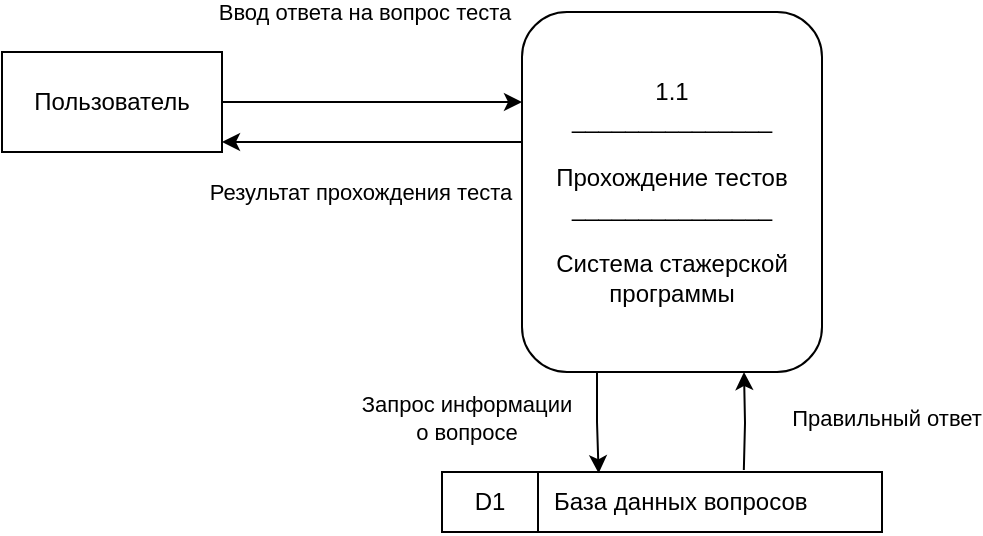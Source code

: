 <mxfile version="27.1.4">
  <diagram name="Page-1" id="929967ad-93f9-6ef4-fab6-5d389245f69c">
    <mxGraphModel dx="914" dy="820" grid="1" gridSize="10" guides="1" tooltips="1" connect="1" arrows="1" fold="1" page="1" pageScale="1.5" pageWidth="1169" pageHeight="826" background="none" math="0" shadow="0">
      <root>
        <mxCell id="0" style=";html=1;" />
        <mxCell id="1" style=";html=1;" parent="0" />
        <mxCell id="NDsEM3CqR2JJzmxSmEk8-18" style="edgeStyle=orthogonalEdgeStyle;rounded=0;orthogonalLoop=1;jettySize=auto;html=1;exitX=0.017;exitY=0.431;exitDx=0;exitDy=0;exitPerimeter=0;" parent="1" source="NDsEM3CqR2JJzmxSmEk8-2" target="NDsEM3CqR2JJzmxSmEk8-3" edge="1">
          <mxGeometry relative="1" as="geometry">
            <mxPoint x="590" y="419" as="sourcePoint" />
            <mxPoint x="460" y="404.5" as="targetPoint" />
            <Array as="points">
              <mxPoint x="602" y="405" />
            </Array>
          </mxGeometry>
        </mxCell>
        <mxCell id="NDsEM3CqR2JJzmxSmEk8-19" value="Результат прохождения теста" style="edgeLabel;html=1;align=center;verticalAlign=middle;resizable=0;points=[];" parent="NDsEM3CqR2JJzmxSmEk8-18" vertex="1" connectable="0">
          <mxGeometry x="0.208" y="2" relative="1" as="geometry">
            <mxPoint x="4" y="23" as="offset" />
          </mxGeometry>
        </mxCell>
        <mxCell id="NDsEM3CqR2JJzmxSmEk8-2" value="&lt;div&gt;1.1&lt;/div&gt;&lt;div&gt;_______________&lt;/div&gt;&lt;div&gt;&lt;br&gt;&lt;/div&gt;&lt;div&gt;Прохождение тестов&lt;/div&gt;&lt;div&gt;_______________&lt;/div&gt;&lt;div&gt;&lt;br&gt;&lt;/div&gt;Система стажерской программы" style="rounded=1;whiteSpace=wrap;html=1;" parent="1" vertex="1">
          <mxGeometry x="600" y="340" width="150" height="180" as="geometry" />
        </mxCell>
        <mxCell id="NDsEM3CqR2JJzmxSmEk8-16" style="edgeStyle=orthogonalEdgeStyle;rounded=0;orthogonalLoop=1;jettySize=auto;html=1;entryX=0;entryY=0.25;entryDx=0;entryDy=0;" parent="1" source="NDsEM3CqR2JJzmxSmEk8-3" target="NDsEM3CqR2JJzmxSmEk8-2" edge="1">
          <mxGeometry relative="1" as="geometry" />
        </mxCell>
        <mxCell id="NDsEM3CqR2JJzmxSmEk8-17" value="Ввод ответа на вопрос теста" style="edgeLabel;html=1;align=center;verticalAlign=middle;resizable=0;points=[];" parent="NDsEM3CqR2JJzmxSmEk8-16" vertex="1" connectable="0">
          <mxGeometry x="-0.18" y="1" relative="1" as="geometry">
            <mxPoint x="9" y="-44" as="offset" />
          </mxGeometry>
        </mxCell>
        <mxCell id="NDsEM3CqR2JJzmxSmEk8-3" value="Пользователь" style="html=1;whiteSpace=wrap;" parent="1" vertex="1">
          <mxGeometry x="340" y="360" width="110" height="50" as="geometry" />
        </mxCell>
        <mxCell id="NDsEM3CqR2JJzmxSmEk8-6" value="" style="shape=table;startSize=0;container=1;collapsible=0;childLayout=tableLayout;fixedRows=1;rowLines=0;fontStyle=0;strokeColor=default;fontSize=16;" parent="1" vertex="1">
          <mxGeometry x="560" y="570" width="220" height="30" as="geometry" />
        </mxCell>
        <mxCell id="NDsEM3CqR2JJzmxSmEk8-7" value="" style="shape=tableRow;horizontal=0;startSize=0;swimlaneHead=0;swimlaneBody=0;top=0;left=0;bottom=0;right=0;collapsible=0;dropTarget=0;fillColor=none;points=[[0,0.5],[1,0.5]];portConstraint=eastwest;strokeColor=inherit;fontSize=10;" parent="NDsEM3CqR2JJzmxSmEk8-6" vertex="1">
          <mxGeometry width="220" height="30" as="geometry" />
        </mxCell>
        <mxCell id="NDsEM3CqR2JJzmxSmEk8-8" value="D1" style="shape=partialRectangle;html=1;whiteSpace=wrap;connectable=0;fillColor=none;top=0;left=0;bottom=0;right=0;overflow=hidden;pointerEvents=1;strokeColor=inherit;fontSize=12;" parent="NDsEM3CqR2JJzmxSmEk8-7" vertex="1">
          <mxGeometry width="48" height="30" as="geometry">
            <mxRectangle width="48" height="30" as="alternateBounds" />
          </mxGeometry>
        </mxCell>
        <mxCell id="NDsEM3CqR2JJzmxSmEk8-9" value="База данных вопросов" style="shape=partialRectangle;html=1;whiteSpace=wrap;connectable=0;fillColor=none;top=0;left=0;bottom=0;right=0;align=left;spacingLeft=6;overflow=hidden;strokeColor=inherit;fontSize=12;" parent="NDsEM3CqR2JJzmxSmEk8-7" vertex="1">
          <mxGeometry x="48" width="172" height="30" as="geometry">
            <mxRectangle width="172" height="30" as="alternateBounds" />
          </mxGeometry>
        </mxCell>
        <mxCell id="NDsEM3CqR2JJzmxSmEk8-23" style="edgeStyle=orthogonalEdgeStyle;rounded=0;orthogonalLoop=1;jettySize=auto;html=1;exitX=0.25;exitY=1;exitDx=0;exitDy=0;entryX=0.356;entryY=0.021;entryDx=0;entryDy=0;entryPerimeter=0;" parent="1" source="NDsEM3CqR2JJzmxSmEk8-2" target="NDsEM3CqR2JJzmxSmEk8-7" edge="1">
          <mxGeometry relative="1" as="geometry">
            <Array as="points">
              <mxPoint x="638" y="545" />
              <mxPoint x="638" y="545" />
            </Array>
          </mxGeometry>
        </mxCell>
        <mxCell id="NDsEM3CqR2JJzmxSmEk8-25" value="Запрос информации&lt;div&gt;о вопросе&lt;/div&gt;" style="edgeLabel;html=1;align=center;verticalAlign=middle;resizable=0;points=[];" parent="NDsEM3CqR2JJzmxSmEk8-23" vertex="1" connectable="0">
          <mxGeometry x="-0.113" y="-1" relative="1" as="geometry">
            <mxPoint x="-65" as="offset" />
          </mxGeometry>
        </mxCell>
        <mxCell id="NDsEM3CqR2JJzmxSmEk8-24" style="edgeStyle=orthogonalEdgeStyle;rounded=0;orthogonalLoop=1;jettySize=auto;html=1;entryX=0.686;entryY=-0.033;entryDx=0;entryDy=0;entryPerimeter=0;startArrow=classic;startFill=1;endArrow=none;" parent="1" target="NDsEM3CqR2JJzmxSmEk8-7" edge="1">
          <mxGeometry relative="1" as="geometry">
            <mxPoint x="711" y="520" as="sourcePoint" />
          </mxGeometry>
        </mxCell>
        <mxCell id="NDsEM3CqR2JJzmxSmEk8-26" value="Правильный ответ" style="edgeLabel;html=1;align=center;verticalAlign=middle;resizable=0;points=[];" parent="NDsEM3CqR2JJzmxSmEk8-24" vertex="1" connectable="0">
          <mxGeometry x="-0.085" y="-1" relative="1" as="geometry">
            <mxPoint x="71" as="offset" />
          </mxGeometry>
        </mxCell>
      </root>
    </mxGraphModel>
  </diagram>
</mxfile>
